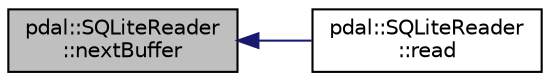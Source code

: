 digraph "pdal::SQLiteReader::nextBuffer"
{
  edge [fontname="Helvetica",fontsize="10",labelfontname="Helvetica",labelfontsize="10"];
  node [fontname="Helvetica",fontsize="10",shape=record];
  rankdir="LR";
  Node1 [label="pdal::SQLiteReader\l::nextBuffer",height=0.2,width=0.4,color="black", fillcolor="grey75", style="filled", fontcolor="black"];
  Node1 -> Node2 [dir="back",color="midnightblue",fontsize="10",style="solid",fontname="Helvetica"];
  Node2 [label="pdal::SQLiteReader\l::read",height=0.2,width=0.4,color="black", fillcolor="white", style="filled",URL="$classpdal_1_1SQLiteReader.html#a860ce10057372d42f95445fef91f9931"];
}
